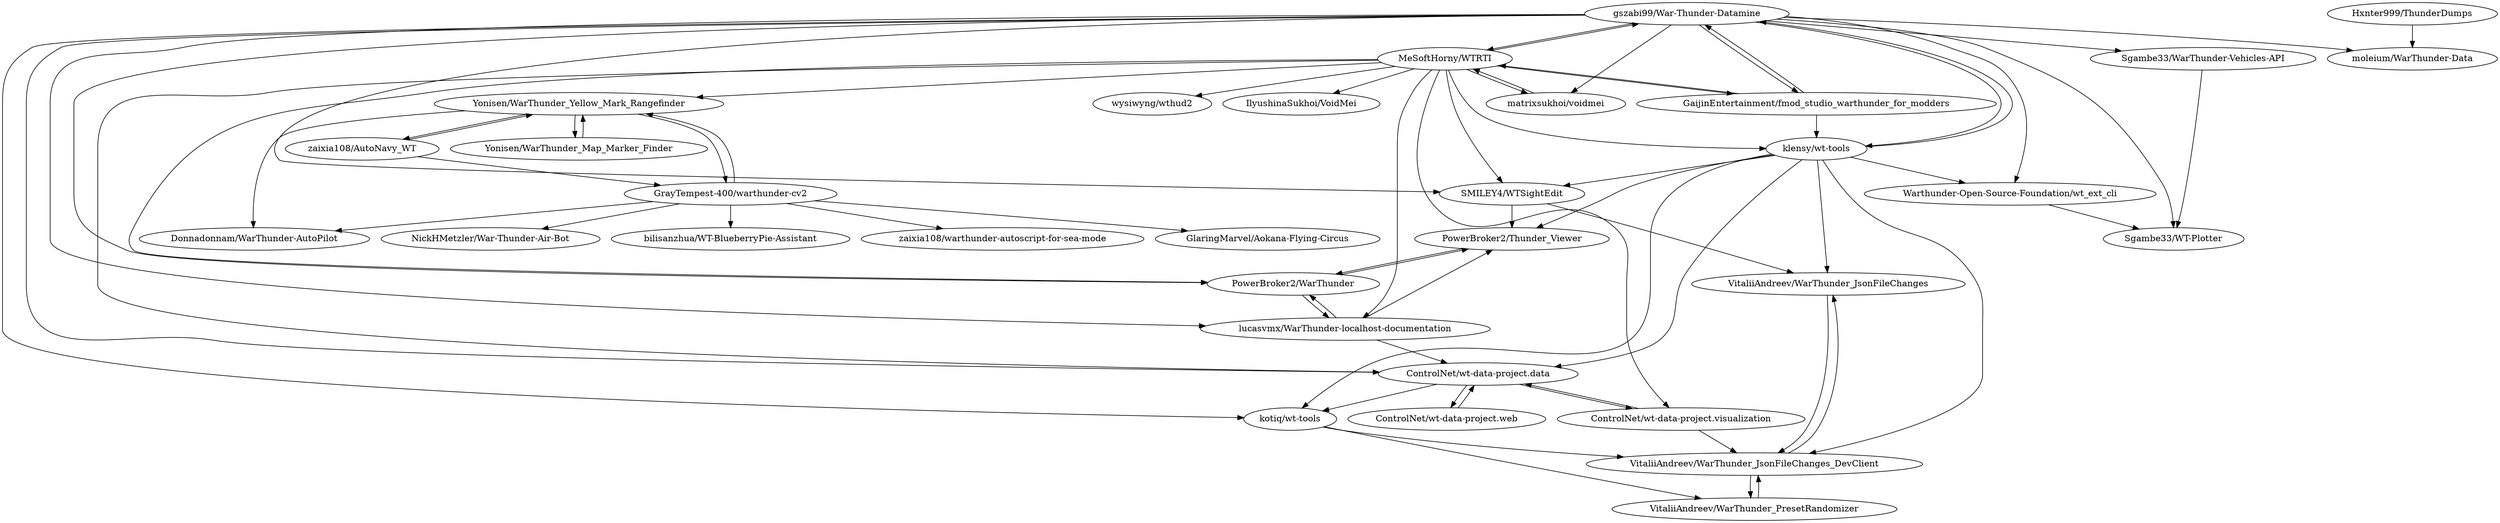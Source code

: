 digraph G {
"SMILEY4/WTSightEdit" -> "VitaliiAndreev/WarThunder_JsonFileChanges"
"SMILEY4/WTSightEdit" -> "PowerBroker2/Thunder_Viewer"
"PowerBroker2/WarThunder" -> "PowerBroker2/Thunder_Viewer"
"PowerBroker2/WarThunder" -> "lucasvmx/WarThunder-localhost-documentation"
"VitaliiAndreev/WarThunder_JsonFileChanges" -> "VitaliiAndreev/WarThunder_JsonFileChanges_DevClient"
"VitaliiAndreev/WarThunder_PresetRandomizer" -> "VitaliiAndreev/WarThunder_JsonFileChanges_DevClient"
"gszabi99/War-Thunder-Datamine" -> "klensy/wt-tools"
"gszabi99/War-Thunder-Datamine" -> "MeSoftHorny/WTRTI"
"gszabi99/War-Thunder-Datamine" -> "kotiq/wt-tools"
"gszabi99/War-Thunder-Datamine" -> "ControlNet/wt-data-project.data"
"gszabi99/War-Thunder-Datamine" -> "GaijinEntertainment/fmod_studio_warthunder_for_modders"
"gszabi99/War-Thunder-Datamine" -> "lucasvmx/WarThunder-localhost-documentation"
"gszabi99/War-Thunder-Datamine" -> "Warthunder-Open-Source-Foundation/wt_ext_cli"
"gszabi99/War-Thunder-Datamine" -> "Sgambe33/WT-Plotter"
"gszabi99/War-Thunder-Datamine" -> "PowerBroker2/WarThunder"
"gszabi99/War-Thunder-Datamine" -> "moleium/WarThunder-Data"
"gszabi99/War-Thunder-Datamine" -> "Sgambe33/WarThunder-Vehicles-API"
"gszabi99/War-Thunder-Datamine" -> "SMILEY4/WTSightEdit"
"gszabi99/War-Thunder-Datamine" -> "matrixsukhoi/voidmei"
"MeSoftHorny/WTRTI" -> "matrixsukhoi/voidmei"
"MeSoftHorny/WTRTI" -> "gszabi99/War-Thunder-Datamine"
"MeSoftHorny/WTRTI" -> "Yonisen/WarThunder_Yellow_Mark_Rangefinder"
"MeSoftHorny/WTRTI" -> "PowerBroker2/WarThunder"
"MeSoftHorny/WTRTI" -> "lucasvmx/WarThunder-localhost-documentation"
"MeSoftHorny/WTRTI" -> "klensy/wt-tools"
"MeSoftHorny/WTRTI" -> "ControlNet/wt-data-project.data"
"MeSoftHorny/WTRTI" -> "GaijinEntertainment/fmod_studio_warthunder_for_modders"
"MeSoftHorny/WTRTI" -> "ControlNet/wt-data-project.visualization"
"MeSoftHorny/WTRTI" -> "wysiwyng/wthud2"
"MeSoftHorny/WTRTI" -> "IlyushinaSukhoi/VoidMei"
"MeSoftHorny/WTRTI" -> "SMILEY4/WTSightEdit"
"klensy/wt-tools" -> "kotiq/wt-tools"
"klensy/wt-tools" -> "gszabi99/War-Thunder-Datamine"
"klensy/wt-tools" -> "SMILEY4/WTSightEdit"
"klensy/wt-tools" -> "VitaliiAndreev/WarThunder_JsonFileChanges"
"klensy/wt-tools" -> "ControlNet/wt-data-project.data"
"klensy/wt-tools" -> "PowerBroker2/Thunder_Viewer"
"klensy/wt-tools" -> "VitaliiAndreev/WarThunder_JsonFileChanges_DevClient"
"klensy/wt-tools" -> "Warthunder-Open-Source-Foundation/wt_ext_cli"
"matrixsukhoi/voidmei" -> "MeSoftHorny/WTRTI"
"GaijinEntertainment/fmod_studio_warthunder_for_modders" -> "gszabi99/War-Thunder-Datamine"
"GaijinEntertainment/fmod_studio_warthunder_for_modders" -> "MeSoftHorny/WTRTI"
"GaijinEntertainment/fmod_studio_warthunder_for_modders" -> "klensy/wt-tools"
"PowerBroker2/Thunder_Viewer" -> "PowerBroker2/WarThunder"
"ControlNet/wt-data-project.visualization" -> "VitaliiAndreev/WarThunder_JsonFileChanges_DevClient"
"ControlNet/wt-data-project.visualization" -> "ControlNet/wt-data-project.data"
"ControlNet/wt-data-project.data" -> "kotiq/wt-tools"
"ControlNet/wt-data-project.data" -> "ControlNet/wt-data-project.visualization"
"ControlNet/wt-data-project.data" -> "ControlNet/wt-data-project.web"
"VitaliiAndreev/WarThunder_JsonFileChanges_DevClient" -> "VitaliiAndreev/WarThunder_JsonFileChanges"
"VitaliiAndreev/WarThunder_JsonFileChanges_DevClient" -> "VitaliiAndreev/WarThunder_PresetRandomizer"
"lucasvmx/WarThunder-localhost-documentation" -> "PowerBroker2/WarThunder"
"lucasvmx/WarThunder-localhost-documentation" -> "PowerBroker2/Thunder_Viewer"
"lucasvmx/WarThunder-localhost-documentation" -> "ControlNet/wt-data-project.data"
"ControlNet/wt-data-project.web" -> "ControlNet/wt-data-project.data"
"kotiq/wt-tools" -> "VitaliiAndreev/WarThunder_PresetRandomizer"
"kotiq/wt-tools" -> "VitaliiAndreev/WarThunder_JsonFileChanges_DevClient"
"Yonisen/WarThunder_Yellow_Mark_Rangefinder" -> "Yonisen/WarThunder_Map_Marker_Finder"
"Yonisen/WarThunder_Yellow_Mark_Rangefinder" -> "Donnadonnam/WarThunder-AutoPilot"
"Yonisen/WarThunder_Yellow_Mark_Rangefinder" -> "GrayTempest-400/warthunder-cv2"
"Yonisen/WarThunder_Yellow_Mark_Rangefinder" -> "zaixia108/AutoNavy_WT"
"zaixia108/AutoNavy_WT" -> "Yonisen/WarThunder_Yellow_Mark_Rangefinder"
"zaixia108/AutoNavy_WT" -> "GrayTempest-400/warthunder-cv2"
"Yonisen/WarThunder_Map_Marker_Finder" -> "Yonisen/WarThunder_Yellow_Mark_Rangefinder"
"GrayTempest-400/warthunder-cv2" -> "bilisanzhua/WT-BlueberryPie-Assistant"
"GrayTempest-400/warthunder-cv2" -> "Yonisen/WarThunder_Yellow_Mark_Rangefinder"
"GrayTempest-400/warthunder-cv2" -> "zaixia108/warthunder-autoscript-for-sea-mode"
"GrayTempest-400/warthunder-cv2" -> "Donnadonnam/WarThunder-AutoPilot"
"GrayTempest-400/warthunder-cv2" -> "GlaringMarvel/Aokana-Flying-Circus"
"GrayTempest-400/warthunder-cv2" -> "NickHMetzler/War-Thunder-Air-Bot"
"Warthunder-Open-Source-Foundation/wt_ext_cli" -> "Sgambe33/WT-Plotter"
"Hxnter999/ThunderDumps" -> "moleium/WarThunder-Data"
"Sgambe33/WarThunder-Vehicles-API" -> "Sgambe33/WT-Plotter"
"SMILEY4/WTSightEdit" ["l"="1.918,47.038"]
"VitaliiAndreev/WarThunder_JsonFileChanges" ["l"="1.904,47.058"]
"PowerBroker2/Thunder_Viewer" ["l"="1.906,47.023"]
"PowerBroker2/WarThunder" ["l"="1.905,47.009"]
"lucasvmx/WarThunder-localhost-documentation" ["l"="1.896,47.017"]
"VitaliiAndreev/WarThunder_JsonFileChanges_DevClient" ["l"="1.923,47.057"]
"VitaliiAndreev/WarThunder_PresetRandomizer" ["l"="1.932,47.068"]
"gszabi99/War-Thunder-Datamine" ["l"="1.901,47.034"]
"klensy/wt-tools" ["l"="1.898,47.046"]
"MeSoftHorny/WTRTI" ["l"="1.922,47.02"]
"kotiq/wt-tools" ["l"="1.912,47.056"]
"ControlNet/wt-data-project.data" ["l"="1.918,47.045"]
"GaijinEntertainment/fmod_studio_warthunder_for_modders" ["l"="1.882,47.025"]
"Warthunder-Open-Source-Foundation/wt_ext_cli" ["l"="1.879,47.05"]
"Sgambe33/WT-Plotter" ["l"="1.874,47.042"]
"moleium/WarThunder-Data" ["l"="1.942,47.052"]
"Sgambe33/WarThunder-Vehicles-API" ["l"="1.861,47.036"]
"matrixsukhoi/voidmei" ["l"="1.942,47.027"]
"Yonisen/WarThunder_Yellow_Mark_Rangefinder" ["l"="1.962,46.982"]
"ControlNet/wt-data-project.visualization" ["l"="1.936,47.042"]
"wysiwyng/wthud2" ["l"="1.946,47.01"]
"IlyushinaSukhoi/VoidMei" ["l"="1.925,46.999"]
"ControlNet/wt-data-project.web" ["l"="1.915,47.068"]
"Yonisen/WarThunder_Map_Marker_Finder" ["l"="1.983,46.99"]
"Donnadonnam/WarThunder-AutoPilot" ["l"="1.95,46.967"]
"GrayTempest-400/warthunder-cv2" ["l"="1.969,46.959"]
"zaixia108/AutoNavy_WT" ["l"="1.981,46.973"]
"bilisanzhua/WT-BlueberryPie-Assistant" ["l"="1.949,46.948"]
"zaixia108/warthunder-autoscript-for-sea-mode" ["l"="1.994,46.955"]
"GlaringMarvel/Aokana-Flying-Circus" ["l"="1.966,46.94"]
"NickHMetzler/War-Thunder-Air-Bot" ["l"="1.984,46.943"]
"Hxnter999/ThunderDumps" ["l"="1.964,47.062"]
}